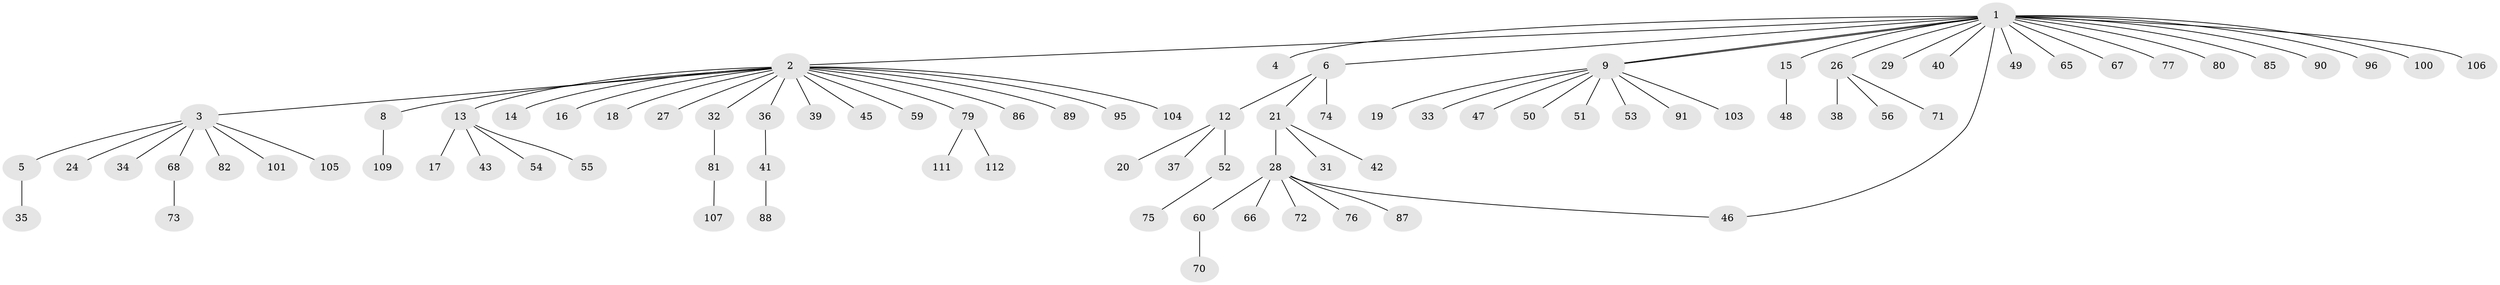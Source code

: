 // original degree distribution, {19: 0.008928571428571428, 17: 0.008928571428571428, 9: 0.008928571428571428, 1: 0.6339285714285714, 2: 0.17857142857142858, 5: 0.008928571428571428, 10: 0.008928571428571428, 3: 0.09821428571428571, 4: 0.026785714285714284, 6: 0.017857142857142856}
// Generated by graph-tools (version 1.1) at 2025/11/02/27/25 16:11:15]
// undirected, 85 vertices, 86 edges
graph export_dot {
graph [start="1"]
  node [color=gray90,style=filled];
  1 [super="+30"];
  2 [super="+10"];
  3 [super="+7"];
  4;
  5;
  6 [super="+25"];
  8;
  9 [super="+11"];
  12 [super="+23"];
  13 [super="+57"];
  14;
  15 [super="+22"];
  16;
  17;
  18;
  19 [super="+94"];
  20;
  21;
  24;
  26 [super="+44"];
  27;
  28 [super="+63"];
  29;
  31;
  32 [super="+102"];
  33;
  34;
  35 [super="+98"];
  36;
  37 [super="+62"];
  38;
  39;
  40;
  41 [super="+84"];
  42 [super="+61"];
  43 [super="+83"];
  45;
  46 [super="+78"];
  47;
  48;
  49;
  50;
  51 [super="+58"];
  52 [super="+92"];
  53;
  54;
  55;
  56 [super="+64"];
  59;
  60;
  65;
  66;
  67;
  68 [super="+69"];
  70;
  71;
  72 [super="+108"];
  73;
  74;
  75;
  76;
  77;
  79 [super="+99"];
  80;
  81;
  82;
  85;
  86;
  87 [super="+93"];
  88;
  89;
  90;
  91 [super="+97"];
  95;
  96;
  100;
  101;
  103 [super="+110"];
  104;
  105;
  106;
  107;
  109;
  111;
  112;
  1 -- 2;
  1 -- 4;
  1 -- 6;
  1 -- 9;
  1 -- 9;
  1 -- 15;
  1 -- 26;
  1 -- 29;
  1 -- 40;
  1 -- 46;
  1 -- 49;
  1 -- 77;
  1 -- 80;
  1 -- 85;
  1 -- 90;
  1 -- 96;
  1 -- 100;
  1 -- 106;
  1 -- 65;
  1 -- 67;
  2 -- 3;
  2 -- 8;
  2 -- 13;
  2 -- 16;
  2 -- 18;
  2 -- 27;
  2 -- 32;
  2 -- 36;
  2 -- 39;
  2 -- 45;
  2 -- 59;
  2 -- 79;
  2 -- 86;
  2 -- 89;
  2 -- 95;
  2 -- 104;
  2 -- 14;
  3 -- 5;
  3 -- 24;
  3 -- 34;
  3 -- 68;
  3 -- 82;
  3 -- 101;
  3 -- 105;
  5 -- 35;
  6 -- 12;
  6 -- 21;
  6 -- 74;
  8 -- 109;
  9 -- 19;
  9 -- 33;
  9 -- 47;
  9 -- 50;
  9 -- 51;
  9 -- 53;
  9 -- 103;
  9 -- 91;
  12 -- 20;
  12 -- 37;
  12 -- 52;
  13 -- 17;
  13 -- 43;
  13 -- 54;
  13 -- 55;
  15 -- 48;
  21 -- 28;
  21 -- 31;
  21 -- 42;
  26 -- 38;
  26 -- 56;
  26 -- 71;
  28 -- 46;
  28 -- 60;
  28 -- 76;
  28 -- 87;
  28 -- 72;
  28 -- 66;
  32 -- 81;
  36 -- 41;
  41 -- 88;
  52 -- 75;
  60 -- 70;
  68 -- 73;
  79 -- 111;
  79 -- 112;
  81 -- 107;
}
